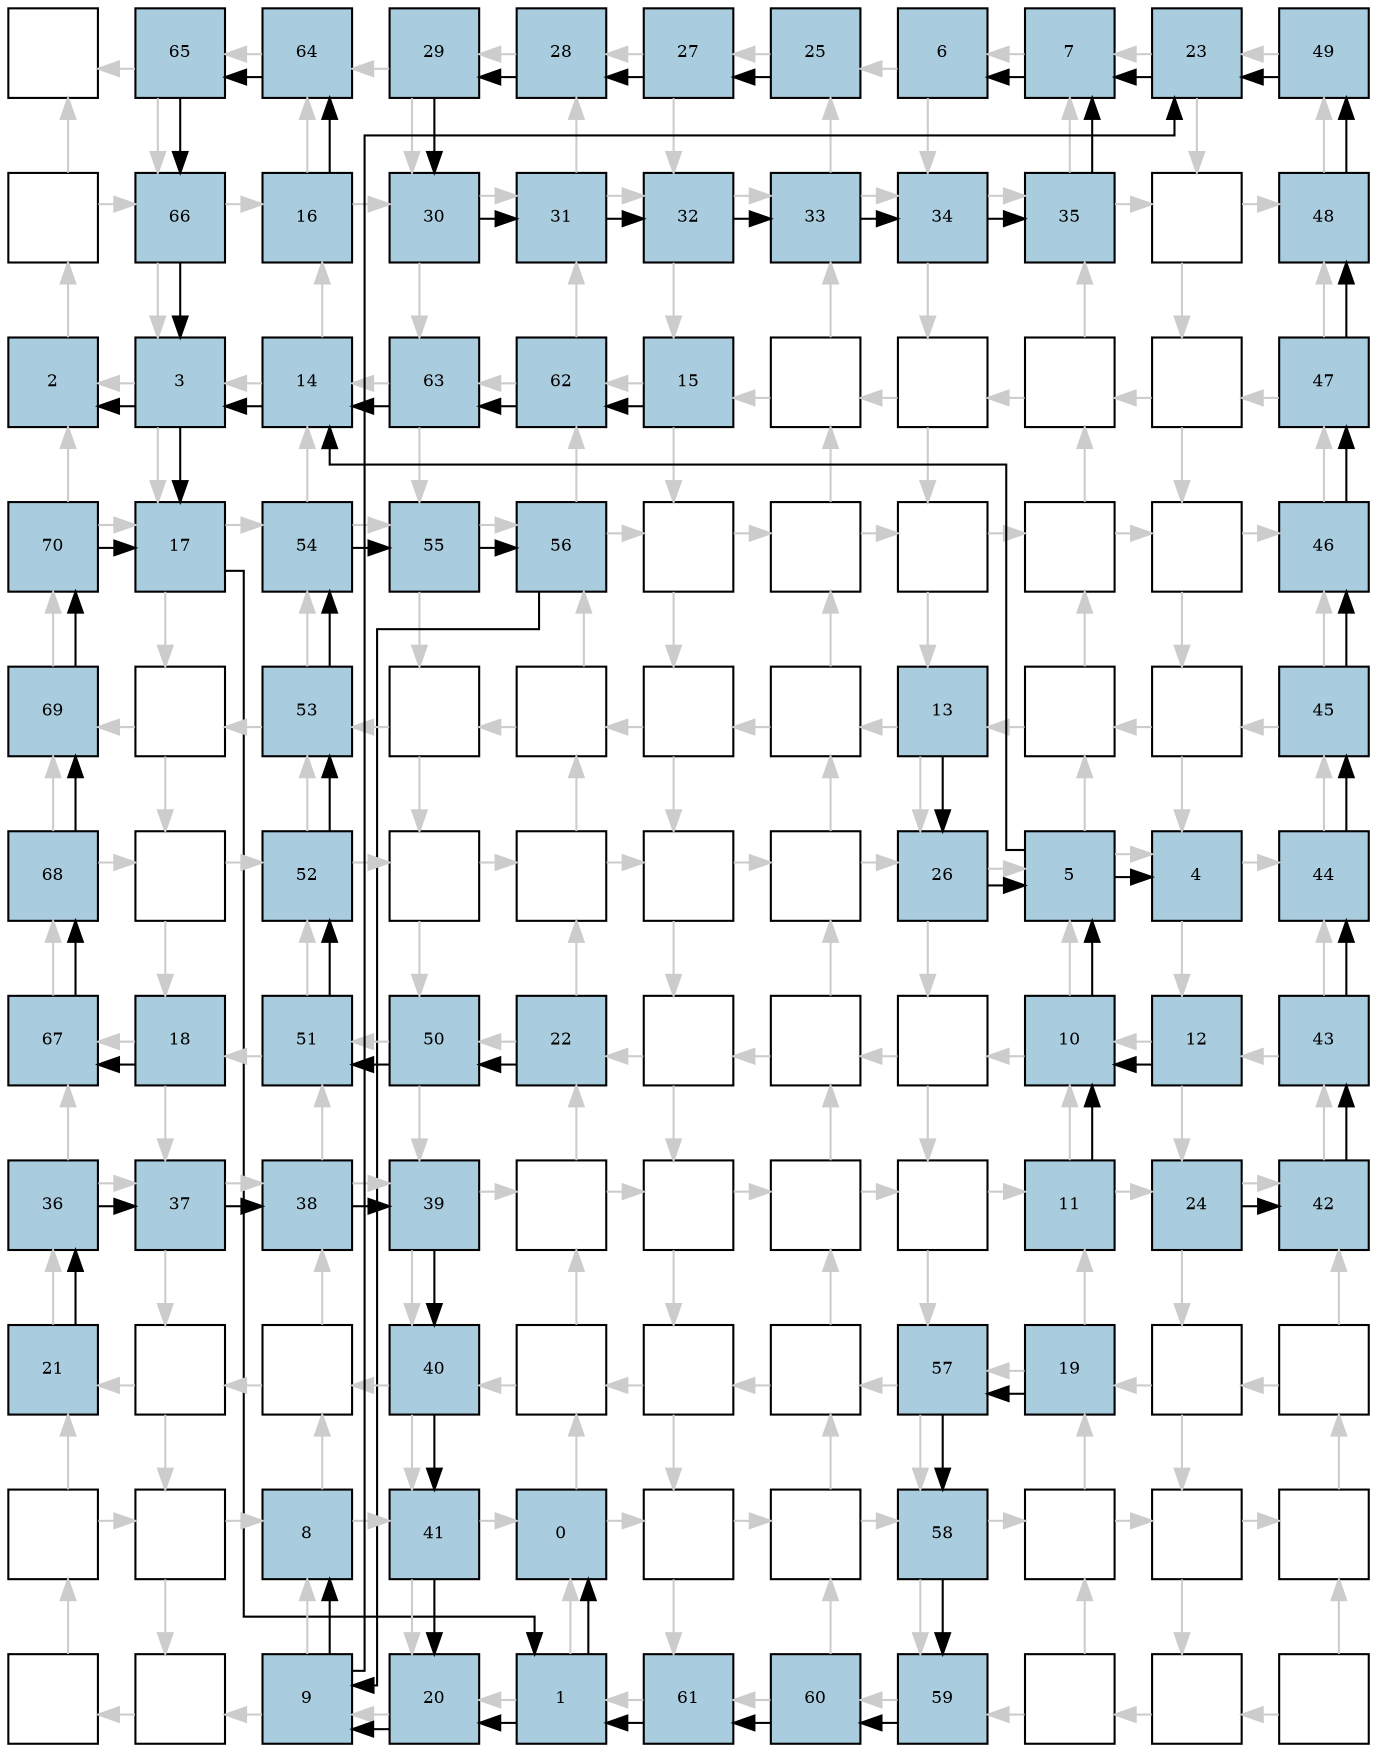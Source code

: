digraph layout{
rankdir=TB; 

splines=ortho; 

node [style=filled shape=square fixedsize=true width=0.6];
0[label="", fontsize=8, fillcolor="#ffffff"];
1[label="65", fontsize=8, fillcolor="#a9ccde"];
2[label="64", fontsize=8, fillcolor="#a9ccde"];
3[label="29", fontsize=8, fillcolor="#a9ccde"];
4[label="28", fontsize=8, fillcolor="#a9ccde"];
5[label="27", fontsize=8, fillcolor="#a9ccde"];
6[label="25", fontsize=8, fillcolor="#a9ccde"];
7[label="6", fontsize=8, fillcolor="#a9ccde"];
8[label="7", fontsize=8, fillcolor="#a9ccde"];
9[label="23", fontsize=8, fillcolor="#a9ccde"];
10[label="49", fontsize=8, fillcolor="#a9ccde"];
11[label="", fontsize=8, fillcolor="#ffffff"];
12[label="66", fontsize=8, fillcolor="#a9ccde"];
13[label="16", fontsize=8, fillcolor="#a9ccde"];
14[label="30", fontsize=8, fillcolor="#a9ccde"];
15[label="31", fontsize=8, fillcolor="#a9ccde"];
16[label="32", fontsize=8, fillcolor="#a9ccde"];
17[label="33", fontsize=8, fillcolor="#a9ccde"];
18[label="34", fontsize=8, fillcolor="#a9ccde"];
19[label="35", fontsize=8, fillcolor="#a9ccde"];
20[label="", fontsize=8, fillcolor="#ffffff"];
21[label="48", fontsize=8, fillcolor="#a9ccde"];
22[label="2", fontsize=8, fillcolor="#a9ccde"];
23[label="3", fontsize=8, fillcolor="#a9ccde"];
24[label="14", fontsize=8, fillcolor="#a9ccde"];
25[label="63", fontsize=8, fillcolor="#a9ccde"];
26[label="62", fontsize=8, fillcolor="#a9ccde"];
27[label="15", fontsize=8, fillcolor="#a9ccde"];
28[label="", fontsize=8, fillcolor="#ffffff"];
29[label="", fontsize=8, fillcolor="#ffffff"];
30[label="", fontsize=8, fillcolor="#ffffff"];
31[label="", fontsize=8, fillcolor="#ffffff"];
32[label="47", fontsize=8, fillcolor="#a9ccde"];
33[label="70", fontsize=8, fillcolor="#a9ccde"];
34[label="17", fontsize=8, fillcolor="#a9ccde"];
35[label="54", fontsize=8, fillcolor="#a9ccde"];
36[label="55", fontsize=8, fillcolor="#a9ccde"];
37[label="56", fontsize=8, fillcolor="#a9ccde"];
38[label="", fontsize=8, fillcolor="#ffffff"];
39[label="", fontsize=8, fillcolor="#ffffff"];
40[label="", fontsize=8, fillcolor="#ffffff"];
41[label="", fontsize=8, fillcolor="#ffffff"];
42[label="", fontsize=8, fillcolor="#ffffff"];
43[label="46", fontsize=8, fillcolor="#a9ccde"];
44[label="69", fontsize=8, fillcolor="#a9ccde"];
45[label="", fontsize=8, fillcolor="#ffffff"];
46[label="53", fontsize=8, fillcolor="#a9ccde"];
47[label="", fontsize=8, fillcolor="#ffffff"];
48[label="", fontsize=8, fillcolor="#ffffff"];
49[label="", fontsize=8, fillcolor="#ffffff"];
50[label="", fontsize=8, fillcolor="#ffffff"];
51[label="13", fontsize=8, fillcolor="#a9ccde"];
52[label="", fontsize=8, fillcolor="#ffffff"];
53[label="", fontsize=8, fillcolor="#ffffff"];
54[label="45", fontsize=8, fillcolor="#a9ccde"];
55[label="68", fontsize=8, fillcolor="#a9ccde"];
56[label="", fontsize=8, fillcolor="#ffffff"];
57[label="52", fontsize=8, fillcolor="#a9ccde"];
58[label="", fontsize=8, fillcolor="#ffffff"];
59[label="", fontsize=8, fillcolor="#ffffff"];
60[label="", fontsize=8, fillcolor="#ffffff"];
61[label="", fontsize=8, fillcolor="#ffffff"];
62[label="26", fontsize=8, fillcolor="#a9ccde"];
63[label="5", fontsize=8, fillcolor="#a9ccde"];
64[label="4", fontsize=8, fillcolor="#a9ccde"];
65[label="44", fontsize=8, fillcolor="#a9ccde"];
66[label="67", fontsize=8, fillcolor="#a9ccde"];
67[label="18", fontsize=8, fillcolor="#a9ccde"];
68[label="51", fontsize=8, fillcolor="#a9ccde"];
69[label="50", fontsize=8, fillcolor="#a9ccde"];
70[label="22", fontsize=8, fillcolor="#a9ccde"];
71[label="", fontsize=8, fillcolor="#ffffff"];
72[label="", fontsize=8, fillcolor="#ffffff"];
73[label="", fontsize=8, fillcolor="#ffffff"];
74[label="10", fontsize=8, fillcolor="#a9ccde"];
75[label="12", fontsize=8, fillcolor="#a9ccde"];
76[label="43", fontsize=8, fillcolor="#a9ccde"];
77[label="36", fontsize=8, fillcolor="#a9ccde"];
78[label="37", fontsize=8, fillcolor="#a9ccde"];
79[label="38", fontsize=8, fillcolor="#a9ccde"];
80[label="39", fontsize=8, fillcolor="#a9ccde"];
81[label="", fontsize=8, fillcolor="#ffffff"];
82[label="", fontsize=8, fillcolor="#ffffff"];
83[label="", fontsize=8, fillcolor="#ffffff"];
84[label="", fontsize=8, fillcolor="#ffffff"];
85[label="11", fontsize=8, fillcolor="#a9ccde"];
86[label="24", fontsize=8, fillcolor="#a9ccde"];
87[label="42", fontsize=8, fillcolor="#a9ccde"];
88[label="21", fontsize=8, fillcolor="#a9ccde"];
89[label="", fontsize=8, fillcolor="#ffffff"];
90[label="", fontsize=8, fillcolor="#ffffff"];
91[label="40", fontsize=8, fillcolor="#a9ccde"];
92[label="", fontsize=8, fillcolor="#ffffff"];
93[label="", fontsize=8, fillcolor="#ffffff"];
94[label="", fontsize=8, fillcolor="#ffffff"];
95[label="57", fontsize=8, fillcolor="#a9ccde"];
96[label="19", fontsize=8, fillcolor="#a9ccde"];
97[label="", fontsize=8, fillcolor="#ffffff"];
98[label="", fontsize=8, fillcolor="#ffffff"];
99[label="", fontsize=8, fillcolor="#ffffff"];
100[label="", fontsize=8, fillcolor="#ffffff"];
101[label="8", fontsize=8, fillcolor="#a9ccde"];
102[label="41", fontsize=8, fillcolor="#a9ccde"];
103[label="0", fontsize=8, fillcolor="#a9ccde"];
104[label="", fontsize=8, fillcolor="#ffffff"];
105[label="", fontsize=8, fillcolor="#ffffff"];
106[label="58", fontsize=8, fillcolor="#a9ccde"];
107[label="", fontsize=8, fillcolor="#ffffff"];
108[label="", fontsize=8, fillcolor="#ffffff"];
109[label="", fontsize=8, fillcolor="#ffffff"];
110[label="", fontsize=8, fillcolor="#ffffff"];
111[label="", fontsize=8, fillcolor="#ffffff"];
112[label="9", fontsize=8, fillcolor="#a9ccde"];
113[label="20", fontsize=8, fillcolor="#a9ccde"];
114[label="1", fontsize=8, fillcolor="#a9ccde"];
115[label="61", fontsize=8, fillcolor="#a9ccde"];
116[label="60", fontsize=8, fillcolor="#a9ccde"];
117[label="59", fontsize=8, fillcolor="#a9ccde"];
118[label="", fontsize=8, fillcolor="#ffffff"];
119[label="", fontsize=8, fillcolor="#ffffff"];
120[label="", fontsize=8, fillcolor="#ffffff"];
edge [constraint=false, style=vis];
1 -> 0 [color="#cccccc"];
1 -> 12 [color="#cccccc"];
2 -> 1 [color="#cccccc"];
3 -> 2 [color="#cccccc"];
3 -> 14 [color="#cccccc"];
4 -> 3 [color="#cccccc"];
5 -> 4 [color="#cccccc"];
5 -> 16 [color="#cccccc"];
6 -> 5 [color="#cccccc"];
7 -> 6 [color="#cccccc"];
7 -> 18 [color="#cccccc"];
8 -> 7 [color="#cccccc"];
9 -> 8 [color="#cccccc"];
9 -> 20 [color="#cccccc"];
10 -> 9 [color="#cccccc"];
11 -> 12 [color="#cccccc"];
11 -> 0 [color="#cccccc"];
12 -> 23 [color="#cccccc"];
12 -> 13 [color="#cccccc"];
13 -> 14 [color="#cccccc"];
13 -> 2 [color="#cccccc"];
14 -> 25 [color="#cccccc"];
14 -> 15 [color="#cccccc"];
15 -> 16 [color="#cccccc"];
15 -> 4 [color="#cccccc"];
16 -> 27 [color="#cccccc"];
16 -> 17 [color="#cccccc"];
17 -> 18 [color="#cccccc"];
17 -> 6 [color="#cccccc"];
18 -> 29 [color="#cccccc"];
18 -> 19 [color="#cccccc"];
19 -> 20 [color="#cccccc"];
19 -> 8 [color="#cccccc"];
20 -> 31 [color="#cccccc"];
20 -> 21 [color="#cccccc"];
21 -> 10 [color="#cccccc"];
22 -> 11 [color="#cccccc"];
23 -> 22 [color="#cccccc"];
23 -> 34 [color="#cccccc"];
24 -> 13 [color="#cccccc"];
24 -> 23 [color="#cccccc"];
25 -> 24 [color="#cccccc"];
25 -> 36 [color="#cccccc"];
26 -> 15 [color="#cccccc"];
26 -> 25 [color="#cccccc"];
27 -> 26 [color="#cccccc"];
27 -> 38 [color="#cccccc"];
28 -> 17 [color="#cccccc"];
28 -> 27 [color="#cccccc"];
29 -> 28 [color="#cccccc"];
29 -> 40 [color="#cccccc"];
30 -> 19 [color="#cccccc"];
30 -> 29 [color="#cccccc"];
31 -> 30 [color="#cccccc"];
31 -> 42 [color="#cccccc"];
32 -> 21 [color="#cccccc"];
32 -> 31 [color="#cccccc"];
33 -> 34 [color="#cccccc"];
33 -> 22 [color="#cccccc"];
34 -> 45 [color="#cccccc"];
34 -> 35 [color="#cccccc"];
35 -> 36 [color="#cccccc"];
35 -> 24 [color="#cccccc"];
36 -> 47 [color="#cccccc"];
36 -> 37 [color="#cccccc"];
37 -> 38 [color="#cccccc"];
37 -> 26 [color="#cccccc"];
38 -> 49 [color="#cccccc"];
38 -> 39 [color="#cccccc"];
39 -> 40 [color="#cccccc"];
39 -> 28 [color="#cccccc"];
40 -> 51 [color="#cccccc"];
40 -> 41 [color="#cccccc"];
41 -> 42 [color="#cccccc"];
41 -> 30 [color="#cccccc"];
42 -> 53 [color="#cccccc"];
42 -> 43 [color="#cccccc"];
43 -> 32 [color="#cccccc"];
44 -> 33 [color="#cccccc"];
45 -> 44 [color="#cccccc"];
45 -> 56 [color="#cccccc"];
46 -> 35 [color="#cccccc"];
46 -> 45 [color="#cccccc"];
47 -> 46 [color="#cccccc"];
47 -> 58 [color="#cccccc"];
48 -> 37 [color="#cccccc"];
48 -> 47 [color="#cccccc"];
49 -> 48 [color="#cccccc"];
49 -> 60 [color="#cccccc"];
50 -> 39 [color="#cccccc"];
50 -> 49 [color="#cccccc"];
51 -> 50 [color="#cccccc"];
51 -> 62 [color="#cccccc"];
52 -> 41 [color="#cccccc"];
52 -> 51 [color="#cccccc"];
53 -> 52 [color="#cccccc"];
53 -> 64 [color="#cccccc"];
54 -> 43 [color="#cccccc"];
54 -> 53 [color="#cccccc"];
55 -> 56 [color="#cccccc"];
55 -> 44 [color="#cccccc"];
56 -> 67 [color="#cccccc"];
56 -> 57 [color="#cccccc"];
57 -> 58 [color="#cccccc"];
57 -> 46 [color="#cccccc"];
58 -> 69 [color="#cccccc"];
58 -> 59 [color="#cccccc"];
59 -> 60 [color="#cccccc"];
59 -> 48 [color="#cccccc"];
60 -> 71 [color="#cccccc"];
60 -> 61 [color="#cccccc"];
61 -> 62 [color="#cccccc"];
61 -> 50 [color="#cccccc"];
62 -> 73 [color="#cccccc"];
62 -> 63 [color="#cccccc"];
63 -> 64 [color="#cccccc"];
63 -> 52 [color="#cccccc"];
64 -> 75 [color="#cccccc"];
64 -> 65 [color="#cccccc"];
65 -> 54 [color="#cccccc"];
66 -> 55 [color="#cccccc"];
67 -> 66 [color="#cccccc"];
67 -> 78 [color="#cccccc"];
68 -> 57 [color="#cccccc"];
68 -> 67 [color="#cccccc"];
69 -> 68 [color="#cccccc"];
69 -> 80 [color="#cccccc"];
70 -> 59 [color="#cccccc"];
70 -> 69 [color="#cccccc"];
71 -> 70 [color="#cccccc"];
71 -> 82 [color="#cccccc"];
72 -> 61 [color="#cccccc"];
72 -> 71 [color="#cccccc"];
73 -> 72 [color="#cccccc"];
73 -> 84 [color="#cccccc"];
74 -> 63 [color="#cccccc"];
74 -> 73 [color="#cccccc"];
75 -> 74 [color="#cccccc"];
75 -> 86 [color="#cccccc"];
76 -> 65 [color="#cccccc"];
76 -> 75 [color="#cccccc"];
77 -> 78 [color="#cccccc"];
77 -> 66 [color="#cccccc"];
78 -> 89 [color="#cccccc"];
78 -> 79 [color="#cccccc"];
79 -> 80 [color="#cccccc"];
79 -> 68 [color="#cccccc"];
80 -> 91 [color="#cccccc"];
80 -> 81 [color="#cccccc"];
81 -> 82 [color="#cccccc"];
81 -> 70 [color="#cccccc"];
82 -> 93 [color="#cccccc"];
82 -> 83 [color="#cccccc"];
83 -> 84 [color="#cccccc"];
83 -> 72 [color="#cccccc"];
84 -> 95 [color="#cccccc"];
84 -> 85 [color="#cccccc"];
85 -> 86 [color="#cccccc"];
85 -> 74 [color="#cccccc"];
86 -> 97 [color="#cccccc"];
86 -> 87 [color="#cccccc"];
87 -> 76 [color="#cccccc"];
88 -> 77 [color="#cccccc"];
89 -> 88 [color="#cccccc"];
89 -> 100 [color="#cccccc"];
90 -> 79 [color="#cccccc"];
90 -> 89 [color="#cccccc"];
91 -> 90 [color="#cccccc"];
91 -> 102 [color="#cccccc"];
92 -> 81 [color="#cccccc"];
92 -> 91 [color="#cccccc"];
93 -> 92 [color="#cccccc"];
93 -> 104 [color="#cccccc"];
94 -> 83 [color="#cccccc"];
94 -> 93 [color="#cccccc"];
95 -> 94 [color="#cccccc"];
95 -> 106 [color="#cccccc"];
96 -> 85 [color="#cccccc"];
96 -> 95 [color="#cccccc"];
97 -> 96 [color="#cccccc"];
97 -> 108 [color="#cccccc"];
98 -> 87 [color="#cccccc"];
98 -> 97 [color="#cccccc"];
99 -> 100 [color="#cccccc"];
99 -> 88 [color="#cccccc"];
100 -> 111 [color="#cccccc"];
100 -> 101 [color="#cccccc"];
101 -> 102 [color="#cccccc"];
101 -> 90 [color="#cccccc"];
102 -> 113 [color="#cccccc"];
102 -> 103 [color="#cccccc"];
103 -> 104 [color="#cccccc"];
103 -> 92 [color="#cccccc"];
104 -> 115 [color="#cccccc"];
104 -> 105 [color="#cccccc"];
105 -> 106 [color="#cccccc"];
105 -> 94 [color="#cccccc"];
106 -> 117 [color="#cccccc"];
106 -> 107 [color="#cccccc"];
107 -> 108 [color="#cccccc"];
107 -> 96 [color="#cccccc"];
108 -> 119 [color="#cccccc"];
108 -> 109 [color="#cccccc"];
109 -> 98 [color="#cccccc"];
110 -> 99 [color="#cccccc"];
111 -> 110 [color="#cccccc"];
112 -> 101 [color="#cccccc"];
112 -> 111 [color="#cccccc"];
113 -> 112 [color="#cccccc"];
114 -> 103 [color="#cccccc"];
114 -> 113 [color="#cccccc"];
115 -> 114 [color="#cccccc"];
116 -> 105 [color="#cccccc"];
116 -> 115 [color="#cccccc"];
117 -> 116 [color="#cccccc"];
118 -> 107 [color="#cccccc"];
118 -> 117 [color="#cccccc"];
119 -> 118 [color="#cccccc"];
120 -> 109 [color="#cccccc"];
120 -> 119 [color="#cccccc"];
74 -> 63;
51 -> 62;
62 -> 63;
85 -> 74;
75 -> 74;
6 -> 5;
5 -> 4;
4 -> 3;
3 -> 14;
14 -> 15;
15 -> 16;
16 -> 17;
17 -> 18;
18 -> 19;
19 -> 8;
9 -> 8;
88 -> 77;
77 -> 78;
78 -> 79;
79 -> 80;
80 -> 91;
91 -> 102;
102 -> 113;
114 -> 113;
86 -> 87;
87 -> 76;
76 -> 65;
65 -> 54;
54 -> 43;
43 -> 32;
32 -> 21;
21 -> 10;
10 -> 9;
112 -> 9;
70 -> 69;
69 -> 68;
68 -> 57;
57 -> 46;
46 -> 35;
35 -> 36;
36 -> 37;
37 -> 112;
113 -> 112;
96 -> 95;
95 -> 106;
106 -> 117;
117 -> 116;
116 -> 115;
115 -> 114;
34 -> 114;
63 -> 24;
27 -> 26;
26 -> 25;
25 -> 24;
114 -> 103;
24 -> 23;
13 -> 2;
2 -> 1;
1 -> 12;
12 -> 23;
23 -> 22;
23 -> 34;
67 -> 66;
66 -> 55;
55 -> 44;
44 -> 33;
33 -> 34;
63 -> 64;
8 -> 7;
112 -> 101;
edge [constraint=true, style=invis];
0 -> 11 -> 22 -> 33 -> 44 -> 55 -> 66 -> 77 -> 88 -> 99 -> 110;
1 -> 12 -> 23 -> 34 -> 45 -> 56 -> 67 -> 78 -> 89 -> 100 -> 111;
2 -> 13 -> 24 -> 35 -> 46 -> 57 -> 68 -> 79 -> 90 -> 101 -> 112;
3 -> 14 -> 25 -> 36 -> 47 -> 58 -> 69 -> 80 -> 91 -> 102 -> 113;
4 -> 15 -> 26 -> 37 -> 48 -> 59 -> 70 -> 81 -> 92 -> 103 -> 114;
5 -> 16 -> 27 -> 38 -> 49 -> 60 -> 71 -> 82 -> 93 -> 104 -> 115;
6 -> 17 -> 28 -> 39 -> 50 -> 61 -> 72 -> 83 -> 94 -> 105 -> 116;
7 -> 18 -> 29 -> 40 -> 51 -> 62 -> 73 -> 84 -> 95 -> 106 -> 117;
8 -> 19 -> 30 -> 41 -> 52 -> 63 -> 74 -> 85 -> 96 -> 107 -> 118;
9 -> 20 -> 31 -> 42 -> 53 -> 64 -> 75 -> 86 -> 97 -> 108 -> 119;
10 -> 21 -> 32 -> 43 -> 54 -> 65 -> 76 -> 87 -> 98 -> 109 -> 120;
rank = same { 0 -> 1 -> 2 -> 3 -> 4 -> 5 -> 6 -> 7 -> 8 -> 9 -> 10;};
rank = same { 11 -> 12 -> 13 -> 14 -> 15 -> 16 -> 17 -> 18 -> 19 -> 20 -> 21;};
rank = same { 22 -> 23 -> 24 -> 25 -> 26 -> 27 -> 28 -> 29 -> 30 -> 31 -> 32;};
rank = same { 33 -> 34 -> 35 -> 36 -> 37 -> 38 -> 39 -> 40 -> 41 -> 42 -> 43;};
rank = same { 44 -> 45 -> 46 -> 47 -> 48 -> 49 -> 50 -> 51 -> 52 -> 53 -> 54;};
rank = same { 55 -> 56 -> 57 -> 58 -> 59 -> 60 -> 61 -> 62 -> 63 -> 64 -> 65;};
rank = same { 66 -> 67 -> 68 -> 69 -> 70 -> 71 -> 72 -> 73 -> 74 -> 75 -> 76;};
rank = same { 77 -> 78 -> 79 -> 80 -> 81 -> 82 -> 83 -> 84 -> 85 -> 86 -> 87;};
rank = same { 88 -> 89 -> 90 -> 91 -> 92 -> 93 -> 94 -> 95 -> 96 -> 97 -> 98;};
rank = same { 99 -> 100 -> 101 -> 102 -> 103 -> 104 -> 105 -> 106 -> 107 -> 108 -> 109;};
rank = same { 110 -> 111 -> 112 -> 113 -> 114 -> 115 -> 116 -> 117 -> 118 -> 119 -> 120;};
}
